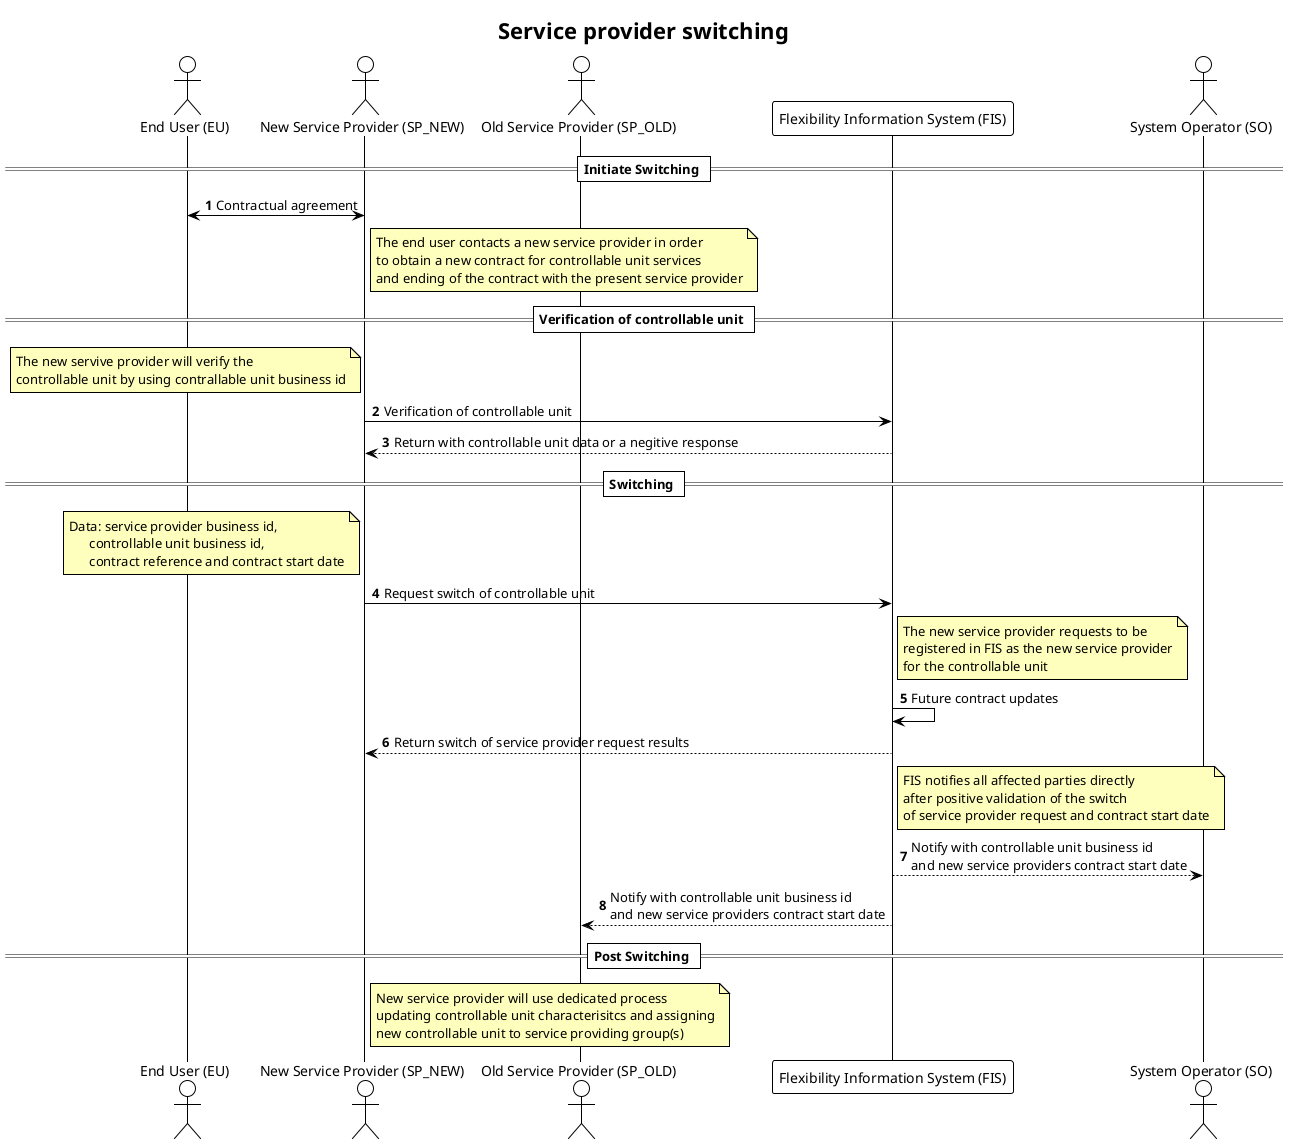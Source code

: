 @startuml service_provider_switching
!theme plain

title Service provider switching

autonumber
skinparam note {
    BackgroundColor #FFFFBD
}

actor "End User (EU)" AS EU
actor "New Service Provider (SP_NEW)" as SP_NEW
actor "Old Service Provider (SP_OLD)" as SP_OLD
participant "Flexibility Information System (FIS)" as FIS
actor "System Operator (SO)" as SO

== Initiate Switching ==


EU <-> SP_NEW: Contractual agreement
Note right SP_NEW
    The end user contacts a new service provider in order 
    to obtain a new contract for controllable unit services 
    and ending of the contract with the present service provider
end note
== Verification of controllable unit ==

Note left SP_NEW
    The new servive provider will verify the
    controllable unit by using contrallable unit business id
end note

SP_NEW -> FIS: Verification of controllable unit
FIS --> SP_NEW: Return with controllable unit data or a negitive response

== Switching ==

Note left SP_NEW
    Data: service provider business id,
          controllable unit business id,
          contract reference and contract start date
end note
SP_NEW -> FIS: Request switch of controllable unit 
Note right FIS
    The new service provider requests to be 
    registered in FIS as the new service provider
    for the controllable unit  
end note

FIS -> FIS: Future contract updates
FIS --> SP_NEW: Return switch of service provider request results
Note right FIS
    FIS notifies all affected parties directly
    after positive validation of the switch
    of service provider request and contract start date
end note

FIS --> SO: Notify with controllable unit business id \nand new service providers contract start date
FIS --> SP_OLD: Notify with controllable unit business id \nand new service providers contract start date


== Post Switching ==
Note right SP_NEW
    New service provider will use dedicated process
    updating controllable unit characterisitcs and assigning
    new controllable unit to service providing group(s)
end note

@enduml
